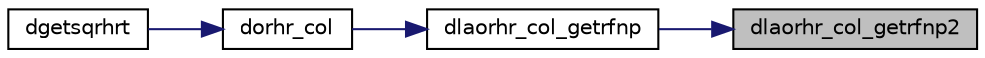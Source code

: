 digraph "dlaorhr_col_getrfnp2"
{
 // LATEX_PDF_SIZE
  edge [fontname="Helvetica",fontsize="10",labelfontname="Helvetica",labelfontsize="10"];
  node [fontname="Helvetica",fontsize="10",shape=record];
  rankdir="RL";
  Node1 [label="dlaorhr_col_getrfnp2",height=0.2,width=0.4,color="black", fillcolor="grey75", style="filled", fontcolor="black",tooltip="DLAORHR_COL_GETRFNP2"];
  Node1 -> Node2 [dir="back",color="midnightblue",fontsize="10",style="solid",fontname="Helvetica"];
  Node2 [label="dlaorhr_col_getrfnp",height=0.2,width=0.4,color="black", fillcolor="white", style="filled",URL="$dlaorhr__col__getrfnp_8f.html#a6102636cbcb42cf52f5057a3e3f9f383",tooltip="DLAORHR_COL_GETRFNP"];
  Node2 -> Node3 [dir="back",color="midnightblue",fontsize="10",style="solid",fontname="Helvetica"];
  Node3 [label="dorhr_col",height=0.2,width=0.4,color="black", fillcolor="white", style="filled",URL="$dorhr__col_8f.html#a5654fa9c7c32ba989e0b7691a9888aae",tooltip="DORHR_COL"];
  Node3 -> Node4 [dir="back",color="midnightblue",fontsize="10",style="solid",fontname="Helvetica"];
  Node4 [label="dgetsqrhrt",height=0.2,width=0.4,color="black", fillcolor="white", style="filled",URL="$dgetsqrhrt_8f.html#a3017a4201f64adf2ddd2dd44396f776a",tooltip="DGETSQRHRT"];
}
